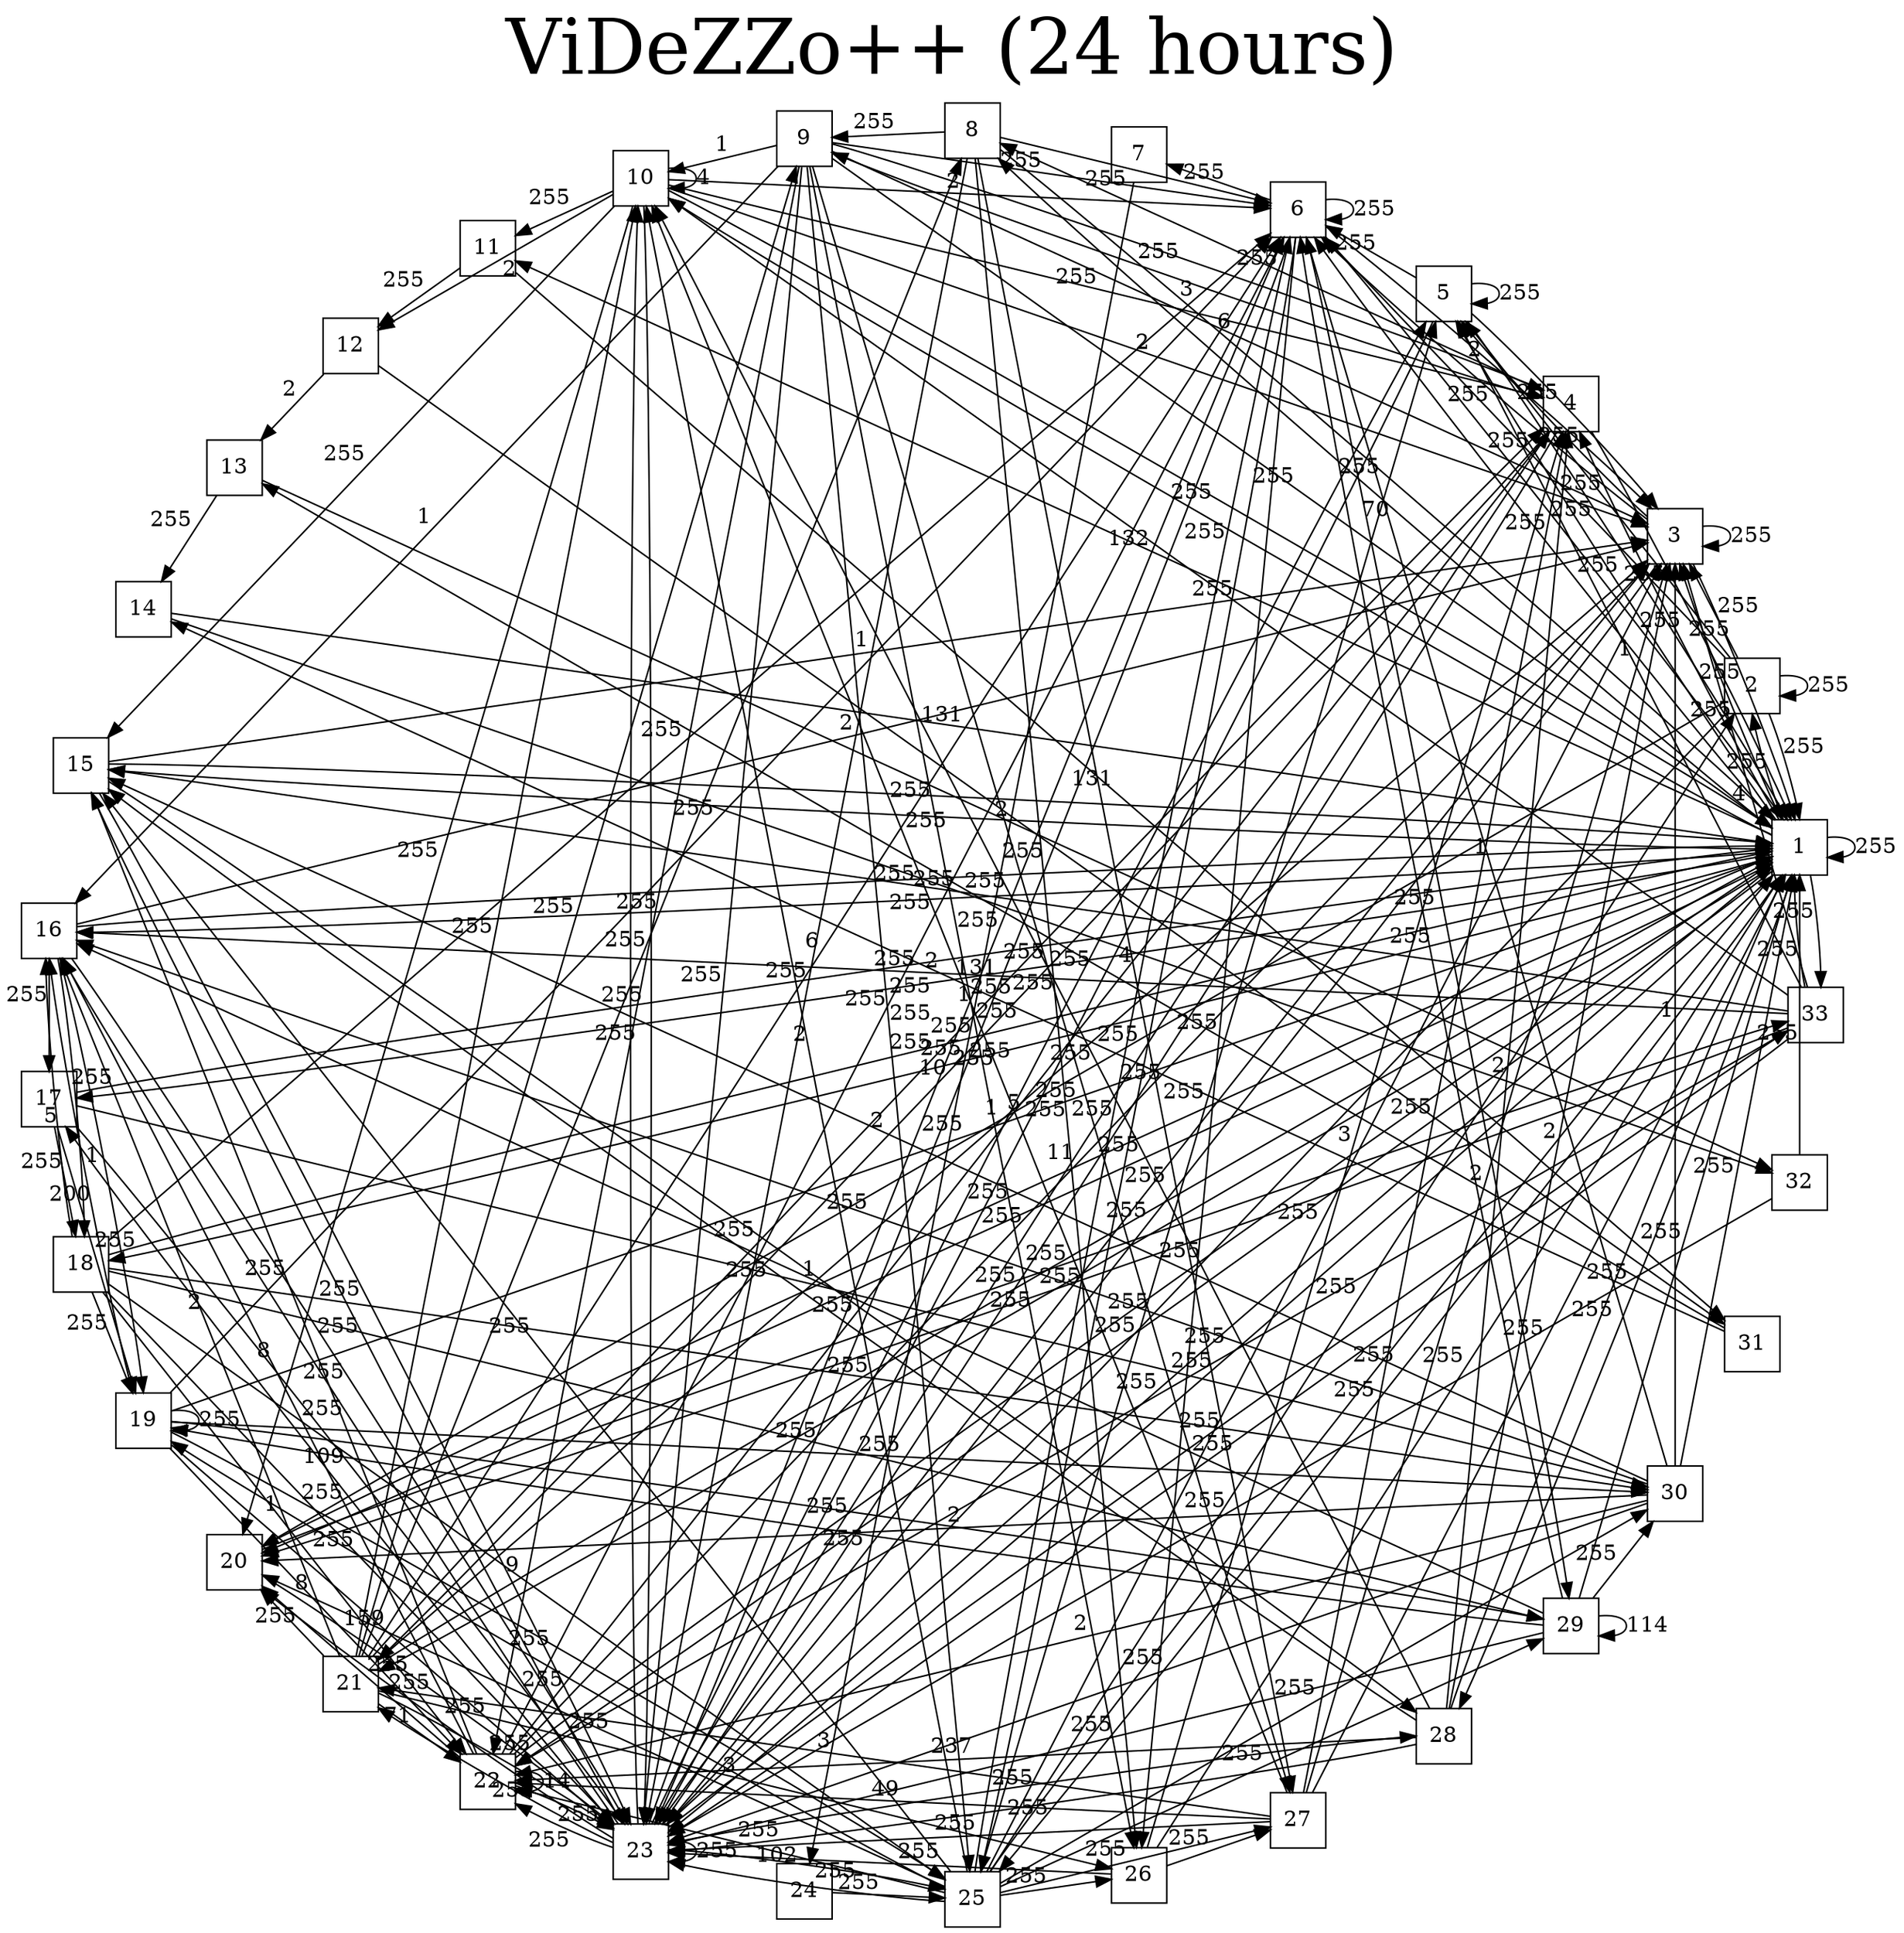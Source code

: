 digraph {
label="ViDeZZo++ (24 hours)"labelloc=top
abeljust=rifht
fontsize=50
    layout="neato"
    1[label="1", pos="7.855429578101654,1.5140099548832815!", shape = "square"];
    2[label="2", pos="7.4269434641285805,2.97329964528262!", shape = "square"];
    3[label="3", pos="6.73002826264945,4.32512653964478!", shape = "square"];
    4[label="4", pos="5.789872304840562,5.520632091856895!", shape = "square"];
    5[label="5", pos="4.640455276569586,6.516607616402685!", shape = "square"];
    6[label="6", pos="3.3233201040150915,7.277055962836147!", shape = "square"];
    7[label="7", pos="1.8860714840754182,7.774492546588333!", shape = "square"];
    8[label="8", pos="0.3806553265899392,7.990938713464064!", shape = "square"];
    9[label="9", pos="-1.13851870618628,7.918571535047462!", shape = "square"];
    10[label="10", pos="-2.6165437065393715,7.5600065497173485!", shape = "square"];
    11[label="11", pos="-3.9999999999999982,6.92820323027551!", shape = "square"];
    12[label="12", pos="-5.23888587156228,6.045996594834066!", shape = "square"];
    13[label="13", pos="-6.288424757942298,4.945271889764844!", shape = "square"];
    14[label="14", pos="-7.110683589239387,3.665812173819284!", shape = "square"];
    15[label="15", pos="-7.675943788915978,2.2538604547314405!", shape = "square"];
    16[label="16", pos="-7.963775380584677,0.760448346433463!", shape = "square"];
    17[label="17", pos="-7.963775380584677,-0.760448346433461!", shape = "square"];
    18[label="18", pos="-7.67594378891598,-2.253860454731435!", shape = "square"];
    19[label="19", pos="-7.110683589239388,-3.6658121738192824!", shape = "square"];
    20[label="20", pos="-6.288424757942302,-4.94527188976484!", shape = "square"];
    21[label="21", pos="-5.238885871562282,-6.045996594834065!", shape = "square"];
    22[label="22", pos="-4.0000000000000036,-6.928203230275507!", shape = "square"];
    23[label="23", pos="-2.616543706539375,-7.560006549717347!", shape = "square"];
    24[label="24", pos="-1.1385187061862818,-7.9185715350474615!", shape = "square"];
    25[label="25", pos="0.38065532658993906,-7.990938713464064!", shape = "square"];
    26[label="26", pos="1.886071484075413,-7.774492546588335!", shape = "square"];
    27[label="27", pos="3.3233201040150884,-7.277055962836148!", shape = "square"];
    28[label="28", pos="4.6404552765695835,-6.516607616402687!", shape = "square"];
    29[label="29", pos="5.789872304840561,-5.520632091856896!", shape = "square"];
    30[label="30", pos="6.730028262649446,-4.325126539644786!", shape = "square"];
    31[label="31", pos="7.426943464128579,-2.9732996452826246!", shape = "square"];
    32[label="32", pos="7.855429578101653,-1.514009954883285!", shape = "square"];
    33[label="33", pos="8.0,-1.959434878635765e-15!", shape = "square"];
    1->1[label=255]
    1->2[label=255]
    1->3[label=255]
    1->4[label=255]
    1->5[label=255]
    1->6[label=255]
    1->8[label=70]
    1->10[label=255]
    1->11[label=132]
    1->15[label=255]
    1->16[label=255]
    1->17[label=255]
    1->18[label=10]
    1->20[label=255]
    1->21[label=255]
    1->22[label=255]
    1->23[label=255]
    1->25[label=255]
    1->28[label=255]
    1->33[label=255]
    2->1[label=255]
    2->2[label=255]
    2->3[label=255]
    2->5[label=255]
    2->6[label=255]
    2->20[label=1]
    2->23[label=255]
    3->1[label=255]
    3->3[label=255]
    3->5[label=255]
    3->6[label=255]
    3->23[label=255]
    4->1[label=255]
    4->8[label=255]
    4->9[label=3]
    4->21[label=255]
    4->23[label=255]
    5->1[label=255]
    5->3[label=255]
    5->5[label=255]
    5->6[label=255]
    5->23[label=255]
    6->1[label=255]
    6->3[label=2]
    6->6[label=255]
    6->7[label=255]
    6->23[label=255]
    6->25[label=255]
    6->26[label=255]
    6->29[label=255]
    7->24[label=255]
    8->1[label=255]
    8->6[label=255]
    8->9[label=255]
    8->23[label=255]
    8->26[label=255]
    8->27[label=4]
    9->1[label=255]
    9->3[label=6]
    9->4[label=255]
    9->6[label=255]
    9->10[label=1]
    9->16[label=1]
    9->22[label=255]
    9->23[label=255]
    9->25[label=255]
    9->26[label=255]
    9->27[label=255]
    10->1[label=255]
    10->3[label=2]
    10->4[label=255]
    10->6[label=2]
    10->10[label=4]
    10->11[label=255]
    10->12[label=2]
    10->15[label=255]
    10->20[label=255]
    10->23[label=255]
    11->12[label=255]
    11->31[label=131]
    12->13[label=2]
    12->31[label=255]
    13->14[label=255]
    13->32[label=2]
    14->1[label=131]
    14->32[label=255]
    15->1[label=255]
    15->3[label=1]
    15->23[label=255]
    15->28[label=255]
    16->1[label=255]
    16->3[label=2]
    16->17[label=255]
    16->18[label=255]
    16->19[label=1]
    16->23[label=255]
    17->1[label=255]
    17->18[label=255]
    17->19[label=255]
    17->23[label=109]
    17->30[label=255]
    18->1[label=255]
    18->6[label=255]
    18->16[label=5]
    18->19[label=255]
    18->22[label=1]
    18->23[label=255]
    18->25[label=9]
    18->29[label=255]
    18->30[label=255]
    19->1[label=255]
    19->6[label=255]
    19->16[label=200]
    19->19[label=255]
    19->22[label=8]
    19->23[label=159]
    19->25[label=255]
    19->29[label=255]
    19->30[label=255]
    20->1[label=255]
    20->23[label=255]
    20->33[label=255]
    21->1[label=255]
    21->3[label=5]
    21->4[label=255]
    21->6[label=6]
    21->8[label=255]
    21->9[label=255]
    21->10[label=255]
    21->16[label=2]
    21->20[label=255]
    21->22[label=71]
    21->23[label=255]
    21->26[label=3]
    22->1[label=255]
    22->3[label=11]
    22->4[label=255]
    22->6[label=255]
    22->15[label=255]
    22->16[label=8]
    22->20[label=255]
    22->22[label=14]
    22->23[label=255]
    23->1[label=255]
    23->3[label=255]
    23->4[label=255]
    23->5[label=255]
    23->6[label=255]
    23->10[label=255]
    23->15[label=255]
    23->16[label=255]
    23->17[label=255]
    23->20[label=255]
    23->21[label=255]
    23->22[label=255]
    23->23[label=255]
    23->25[label=102]
    23->28[label=255]
    23->33[label=255]
    24->25[label=255]
    25->1[label=255]
    25->2[label=255]
    25->3[label=255]
    25->5[label=255]
    25->6[label=255]
    25->10[label=2]
    25->15[label=255]
    25->19[label=255]
    25->20[label=255]
    25->22[label=255]
    25->23[label=255]
    25->26[label=255]
    25->27[label=255]
    25->29[label=255]
    25->30[label=255]
    26->1[label=255]
    26->4[label=3]
    26->23[label=255]
    26->27[label=255]
    27->1[label=255]
    27->3[label=2]
    27->4[label=255]
    27->10[label=1]
    27->21[label=3]
    27->22[label=49]
    27->23[label=255]
    28->1[label=255]
    28->3[label=2]
    28->4[label=2]
    28->10[label=255]
    28->15[label=255]
    28->22[label=237]
    28->23[label=255]
    29->1[label=255]
    29->6[label=255]
    29->16[label=1]
    29->19[label=255]
    29->23[label=255]
    29->29[label=114]
    29->30[label=255]
    30->1[label=255]
    30->3[label=1]
    30->6[label=1]
    30->15[label=2]
    30->16[label=255]
    30->20[label=2]
    30->22[label=2]
    30->23[label=255]
    31->13[label=255]
    31->14[label=131]
    32->1[label=255]
    32->23[label=255]
    33->1[label=255]
    33->3[label=4]
    33->5[label=1]
    33->10[label=255]
    33->15[label=255]
    33->16[label=2]
    33->20[label=255]
    33->22[label=255]
    33->23[label=255]
}
